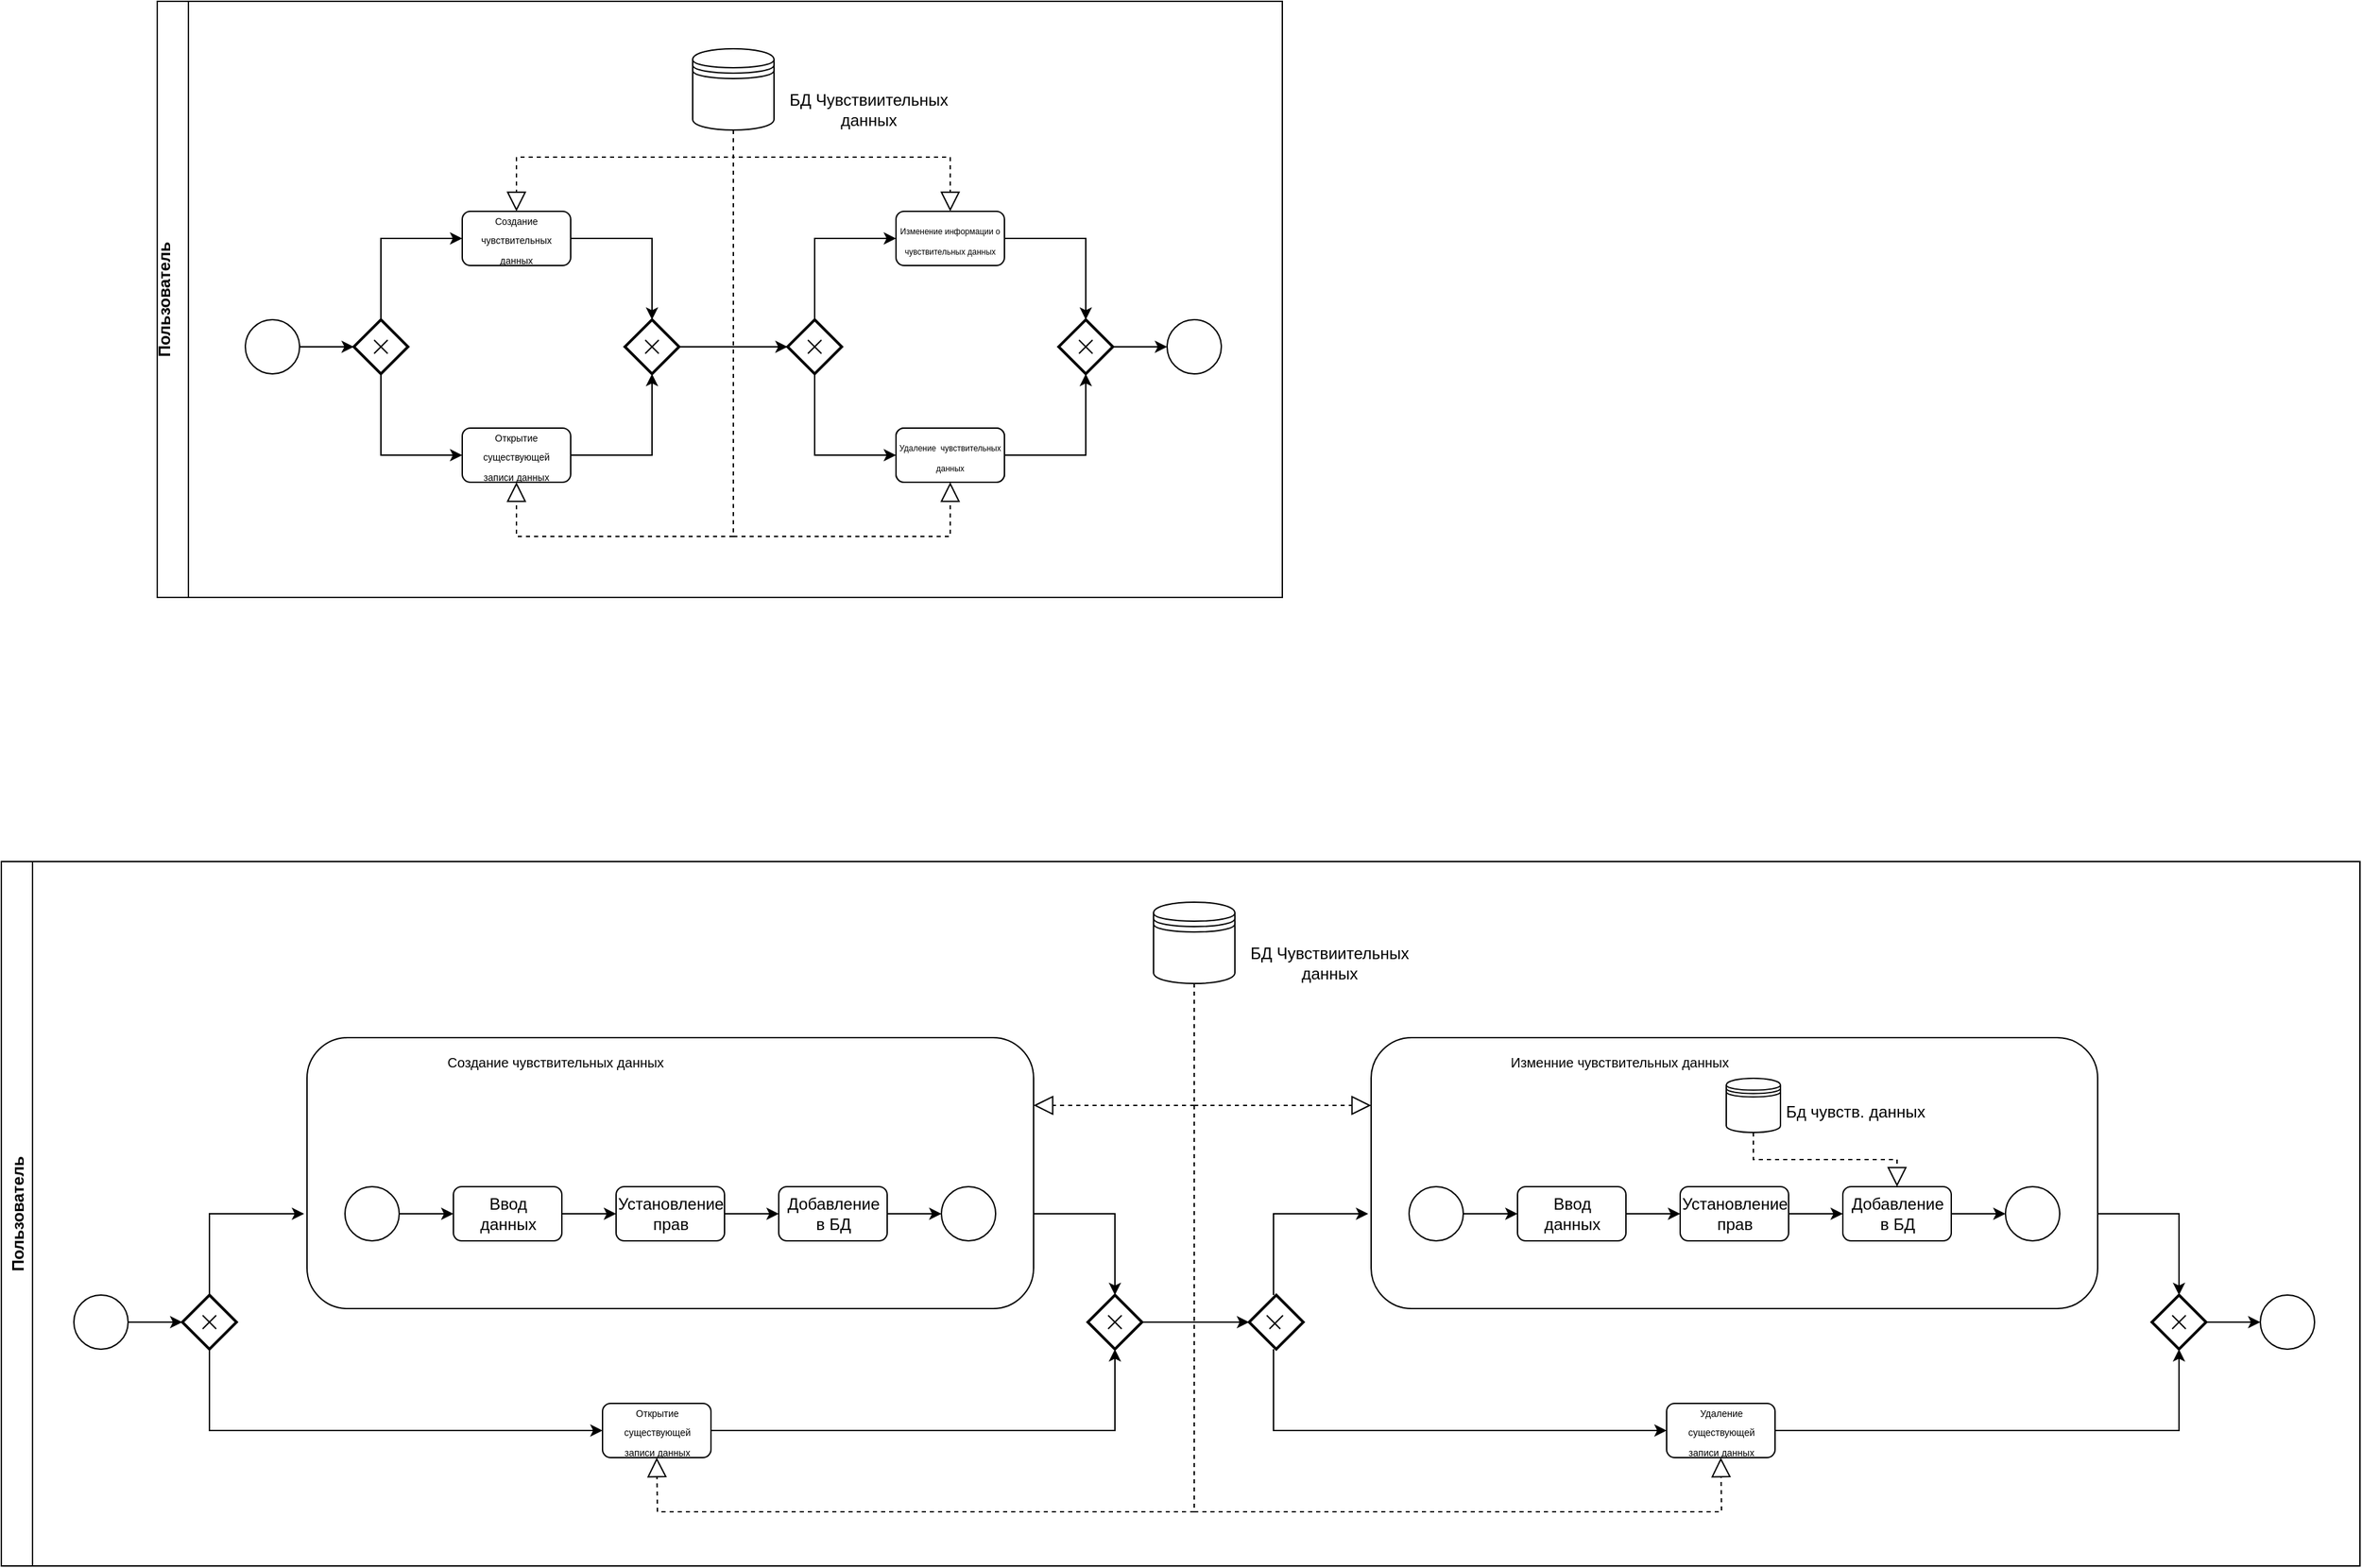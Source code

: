 <mxfile version="22.1.11" type="device">
  <diagram name="Страница — 1" id="q5DapD2C3K-lD5-cS6qq">
    <mxGraphModel dx="1647" dy="734" grid="0" gridSize="10" guides="1" tooltips="1" connect="1" arrows="1" fold="1" page="0" pageScale="1" pageWidth="827" pageHeight="1169" math="0" shadow="0">
      <root>
        <mxCell id="0" />
        <mxCell id="1" parent="0" />
        <mxCell id="Sv3gdEYGtk0QGJuTIO34-71" value="" style="rounded=1;whiteSpace=wrap;html=1;" vertex="1" parent="1">
          <mxGeometry x="85.5" y="850" width="536" height="200" as="geometry" />
        </mxCell>
        <mxCell id="Sv3gdEYGtk0QGJuTIO34-1" value="" style="ellipse;whiteSpace=wrap;html=1;aspect=fixed;" vertex="1" parent="1">
          <mxGeometry x="40" y="320" width="40" height="40" as="geometry" />
        </mxCell>
        <mxCell id="Sv3gdEYGtk0QGJuTIO34-2" value="" style="strokeWidth=2;html=1;shape=mxgraph.flowchart.decision;whiteSpace=wrap;" vertex="1" parent="1">
          <mxGeometry x="120" y="320" width="40" height="40" as="geometry" />
        </mxCell>
        <mxCell id="Sv3gdEYGtk0QGJuTIO34-3" value="" style="endArrow=classic;html=1;rounded=0;exitX=1;exitY=0.5;exitDx=0;exitDy=0;entryX=0;entryY=0.5;entryDx=0;entryDy=0;entryPerimeter=0;" edge="1" parent="1" source="Sv3gdEYGtk0QGJuTIO34-1" target="Sv3gdEYGtk0QGJuTIO34-2">
          <mxGeometry width="50" height="50" relative="1" as="geometry">
            <mxPoint x="180" y="360" as="sourcePoint" />
            <mxPoint x="230" y="310" as="targetPoint" />
          </mxGeometry>
        </mxCell>
        <mxCell id="Sv3gdEYGtk0QGJuTIO34-4" value="" style="endArrow=none;html=1;rounded=0;" edge="1" parent="1">
          <mxGeometry width="50" height="50" relative="1" as="geometry">
            <mxPoint x="135" y="345" as="sourcePoint" />
            <mxPoint x="145" y="335" as="targetPoint" />
          </mxGeometry>
        </mxCell>
        <mxCell id="Sv3gdEYGtk0QGJuTIO34-5" value="" style="endArrow=none;html=1;rounded=0;" edge="1" parent="1">
          <mxGeometry width="50" height="50" relative="1" as="geometry">
            <mxPoint x="135" y="335" as="sourcePoint" />
            <mxPoint x="145" y="345" as="targetPoint" />
            <Array as="points">
              <mxPoint x="135" y="335" />
            </Array>
          </mxGeometry>
        </mxCell>
        <mxCell id="Sv3gdEYGtk0QGJuTIO34-6" value="" style="rounded=1;whiteSpace=wrap;html=1;" vertex="1" parent="1">
          <mxGeometry x="200" y="240" width="80" height="40" as="geometry" />
        </mxCell>
        <mxCell id="Sv3gdEYGtk0QGJuTIO34-7" value="" style="endArrow=classic;html=1;rounded=0;exitX=0.5;exitY=0;exitDx=0;exitDy=0;exitPerimeter=0;entryX=0;entryY=0.5;entryDx=0;entryDy=0;" edge="1" parent="1" source="Sv3gdEYGtk0QGJuTIO34-2" target="Sv3gdEYGtk0QGJuTIO34-6">
          <mxGeometry width="50" height="50" relative="1" as="geometry">
            <mxPoint x="230" y="330" as="sourcePoint" />
            <mxPoint x="280" y="280" as="targetPoint" />
            <Array as="points">
              <mxPoint x="140" y="260" />
            </Array>
          </mxGeometry>
        </mxCell>
        <mxCell id="Sv3gdEYGtk0QGJuTIO34-8" value="" style="rounded=1;whiteSpace=wrap;html=1;" vertex="1" parent="1">
          <mxGeometry x="200" y="400" width="80" height="40" as="geometry" />
        </mxCell>
        <mxCell id="Sv3gdEYGtk0QGJuTIO34-9" value="" style="endArrow=classic;html=1;rounded=0;exitX=0.5;exitY=1;exitDx=0;exitDy=0;exitPerimeter=0;entryX=0;entryY=0.5;entryDx=0;entryDy=0;" edge="1" parent="1" target="Sv3gdEYGtk0QGJuTIO34-8" source="Sv3gdEYGtk0QGJuTIO34-2">
          <mxGeometry width="50" height="50" relative="1" as="geometry">
            <mxPoint x="140" y="480" as="sourcePoint" />
            <mxPoint x="280" y="440" as="targetPoint" />
            <Array as="points">
              <mxPoint x="140" y="420" />
            </Array>
          </mxGeometry>
        </mxCell>
        <mxCell id="Sv3gdEYGtk0QGJuTIO34-10" value="" style="strokeWidth=2;html=1;shape=mxgraph.flowchart.decision;whiteSpace=wrap;" vertex="1" parent="1">
          <mxGeometry x="320" y="320" width="40" height="40" as="geometry" />
        </mxCell>
        <mxCell id="Sv3gdEYGtk0QGJuTIO34-11" value="" style="endArrow=none;html=1;rounded=0;" edge="1" parent="1">
          <mxGeometry width="50" height="50" relative="1" as="geometry">
            <mxPoint x="335" y="345" as="sourcePoint" />
            <mxPoint x="345" y="335" as="targetPoint" />
          </mxGeometry>
        </mxCell>
        <mxCell id="Sv3gdEYGtk0QGJuTIO34-12" value="" style="endArrow=none;html=1;rounded=0;" edge="1" parent="1">
          <mxGeometry width="50" height="50" relative="1" as="geometry">
            <mxPoint x="335" y="335" as="sourcePoint" />
            <mxPoint x="345" y="345" as="targetPoint" />
            <Array as="points">
              <mxPoint x="335" y="335" />
            </Array>
          </mxGeometry>
        </mxCell>
        <mxCell id="Sv3gdEYGtk0QGJuTIO34-13" value="" style="endArrow=classic;html=1;rounded=0;" edge="1" parent="1">
          <mxGeometry width="50" height="50" relative="1" as="geometry">
            <mxPoint x="280" y="260" as="sourcePoint" />
            <mxPoint x="340" y="320" as="targetPoint" />
            <Array as="points">
              <mxPoint x="340" y="260" />
            </Array>
          </mxGeometry>
        </mxCell>
        <mxCell id="Sv3gdEYGtk0QGJuTIO34-14" value="" style="endArrow=classic;html=1;rounded=0;" edge="1" parent="1">
          <mxGeometry width="50" height="50" relative="1" as="geometry">
            <mxPoint x="280" y="420" as="sourcePoint" />
            <mxPoint x="340" y="360" as="targetPoint" />
            <Array as="points">
              <mxPoint x="340" y="420" />
            </Array>
          </mxGeometry>
        </mxCell>
        <mxCell id="Sv3gdEYGtk0QGJuTIO34-15" value="" style="strokeWidth=2;html=1;shape=mxgraph.flowchart.decision;whiteSpace=wrap;" vertex="1" parent="1">
          <mxGeometry x="440" y="320" width="40" height="40" as="geometry" />
        </mxCell>
        <mxCell id="Sv3gdEYGtk0QGJuTIO34-16" value="" style="endArrow=classic;html=1;rounded=0;exitX=1;exitY=0.5;exitDx=0;exitDy=0;entryX=0;entryY=0.5;entryDx=0;entryDy=0;entryPerimeter=0;" edge="1" parent="1" target="Sv3gdEYGtk0QGJuTIO34-15">
          <mxGeometry width="50" height="50" relative="1" as="geometry">
            <mxPoint x="360" y="340" as="sourcePoint" />
            <mxPoint x="550" y="310" as="targetPoint" />
          </mxGeometry>
        </mxCell>
        <mxCell id="Sv3gdEYGtk0QGJuTIO34-17" value="" style="endArrow=none;html=1;rounded=0;" edge="1" parent="1">
          <mxGeometry width="50" height="50" relative="1" as="geometry">
            <mxPoint x="455" y="345" as="sourcePoint" />
            <mxPoint x="465" y="335" as="targetPoint" />
          </mxGeometry>
        </mxCell>
        <mxCell id="Sv3gdEYGtk0QGJuTIO34-18" value="" style="endArrow=none;html=1;rounded=0;" edge="1" parent="1">
          <mxGeometry width="50" height="50" relative="1" as="geometry">
            <mxPoint x="455" y="335" as="sourcePoint" />
            <mxPoint x="465" y="345" as="targetPoint" />
            <Array as="points">
              <mxPoint x="455" y="335" />
            </Array>
          </mxGeometry>
        </mxCell>
        <mxCell id="Sv3gdEYGtk0QGJuTIO34-19" value="&lt;font style=&quot;font-size: 6px;&quot;&gt;Изменение информации о чувствительных данных&lt;br&gt;&lt;/font&gt;" style="rounded=1;whiteSpace=wrap;html=1;" vertex="1" parent="1">
          <mxGeometry x="520" y="240" width="80" height="40" as="geometry" />
        </mxCell>
        <mxCell id="Sv3gdEYGtk0QGJuTIO34-20" value="" style="endArrow=classic;html=1;rounded=0;exitX=0.5;exitY=0;exitDx=0;exitDy=0;exitPerimeter=0;entryX=0;entryY=0.5;entryDx=0;entryDy=0;" edge="1" parent="1" source="Sv3gdEYGtk0QGJuTIO34-15" target="Sv3gdEYGtk0QGJuTIO34-19">
          <mxGeometry width="50" height="50" relative="1" as="geometry">
            <mxPoint x="550" y="330" as="sourcePoint" />
            <mxPoint x="600" y="280" as="targetPoint" />
            <Array as="points">
              <mxPoint x="460" y="260" />
            </Array>
          </mxGeometry>
        </mxCell>
        <mxCell id="Sv3gdEYGtk0QGJuTIO34-21" value="" style="rounded=1;whiteSpace=wrap;html=1;" vertex="1" parent="1">
          <mxGeometry x="520" y="400" width="80" height="40" as="geometry" />
        </mxCell>
        <mxCell id="Sv3gdEYGtk0QGJuTIO34-22" value="" style="endArrow=classic;html=1;rounded=0;exitX=0.5;exitY=1;exitDx=0;exitDy=0;exitPerimeter=0;entryX=0;entryY=0.5;entryDx=0;entryDy=0;" edge="1" parent="1" source="Sv3gdEYGtk0QGJuTIO34-15" target="Sv3gdEYGtk0QGJuTIO34-21">
          <mxGeometry width="50" height="50" relative="1" as="geometry">
            <mxPoint x="460" y="480" as="sourcePoint" />
            <mxPoint x="600" y="440" as="targetPoint" />
            <Array as="points">
              <mxPoint x="460" y="420" />
            </Array>
          </mxGeometry>
        </mxCell>
        <mxCell id="Sv3gdEYGtk0QGJuTIO34-23" value="" style="strokeWidth=2;html=1;shape=mxgraph.flowchart.decision;whiteSpace=wrap;" vertex="1" parent="1">
          <mxGeometry x="640" y="320" width="40" height="40" as="geometry" />
        </mxCell>
        <mxCell id="Sv3gdEYGtk0QGJuTIO34-24" value="" style="endArrow=none;html=1;rounded=0;" edge="1" parent="1">
          <mxGeometry width="50" height="50" relative="1" as="geometry">
            <mxPoint x="655" y="345" as="sourcePoint" />
            <mxPoint x="665" y="335" as="targetPoint" />
          </mxGeometry>
        </mxCell>
        <mxCell id="Sv3gdEYGtk0QGJuTIO34-25" value="" style="endArrow=none;html=1;rounded=0;" edge="1" parent="1">
          <mxGeometry width="50" height="50" relative="1" as="geometry">
            <mxPoint x="655" y="335" as="sourcePoint" />
            <mxPoint x="665" y="345" as="targetPoint" />
            <Array as="points">
              <mxPoint x="655" y="335" />
            </Array>
          </mxGeometry>
        </mxCell>
        <mxCell id="Sv3gdEYGtk0QGJuTIO34-26" value="" style="endArrow=classic;html=1;rounded=0;exitX=1;exitY=0.5;exitDx=0;exitDy=0;" edge="1" parent="1" source="Sv3gdEYGtk0QGJuTIO34-19">
          <mxGeometry width="50" height="50" relative="1" as="geometry">
            <mxPoint x="540" y="320" as="sourcePoint" />
            <mxPoint x="660" y="320" as="targetPoint" />
            <Array as="points">
              <mxPoint x="660" y="260" />
            </Array>
          </mxGeometry>
        </mxCell>
        <mxCell id="Sv3gdEYGtk0QGJuTIO34-27" value="" style="endArrow=classic;html=1;rounded=0;exitX=1;exitY=0.5;exitDx=0;exitDy=0;" edge="1" parent="1" source="Sv3gdEYGtk0QGJuTIO34-32">
          <mxGeometry width="50" height="50" relative="1" as="geometry">
            <mxPoint x="710" y="420" as="sourcePoint" />
            <mxPoint x="660" y="360" as="targetPoint" />
            <Array as="points">
              <mxPoint x="660" y="420" />
            </Array>
          </mxGeometry>
        </mxCell>
        <mxCell id="Sv3gdEYGtk0QGJuTIO34-28" value="" style="endArrow=classic;html=1;rounded=0;exitX=1;exitY=0.5;exitDx=0;exitDy=0;exitPerimeter=0;" edge="1" parent="1" source="Sv3gdEYGtk0QGJuTIO34-23">
          <mxGeometry width="50" height="50" relative="1" as="geometry">
            <mxPoint x="700" y="360" as="sourcePoint" />
            <mxPoint x="720" y="340" as="targetPoint" />
          </mxGeometry>
        </mxCell>
        <mxCell id="Sv3gdEYGtk0QGJuTIO34-29" value="" style="ellipse;whiteSpace=wrap;html=1;aspect=fixed;" vertex="1" parent="1">
          <mxGeometry x="720" y="320" width="40" height="40" as="geometry" />
        </mxCell>
        <mxCell id="Sv3gdEYGtk0QGJuTIO34-30" value="&lt;font style=&quot;font-size: 7px;&quot;&gt;Создание чувствительных данных&lt;/font&gt;" style="text;html=1;strokeColor=none;fillColor=none;align=center;verticalAlign=middle;whiteSpace=wrap;rounded=0;" vertex="1" parent="1">
          <mxGeometry x="210" y="247.5" width="60" height="25" as="geometry" />
        </mxCell>
        <mxCell id="Sv3gdEYGtk0QGJuTIO34-31" value="&lt;font style=&quot;font-size: 7px;&quot;&gt;Открытие существующей записи данных&lt;/font&gt;" style="text;html=1;strokeColor=none;fillColor=none;align=center;verticalAlign=middle;whiteSpace=wrap;rounded=0;" vertex="1" parent="1">
          <mxGeometry x="210" y="407.5" width="60" height="25" as="geometry" />
        </mxCell>
        <mxCell id="Sv3gdEYGtk0QGJuTIO34-32" value="&lt;font style=&quot;font-size: 6px;&quot;&gt;Удаление&amp;nbsp; чувствительных данных&lt;br&gt;&lt;/font&gt;" style="rounded=1;whiteSpace=wrap;html=1;" vertex="1" parent="1">
          <mxGeometry x="520" y="400" width="80" height="40" as="geometry" />
        </mxCell>
        <mxCell id="Sv3gdEYGtk0QGJuTIO34-33" value="" style="shape=datastore;whiteSpace=wrap;html=1;" vertex="1" parent="1">
          <mxGeometry x="370" y="120" width="60" height="60" as="geometry" />
        </mxCell>
        <mxCell id="Sv3gdEYGtk0QGJuTIO34-34" value="" style="endArrow=block;dashed=1;endFill=0;endSize=12;html=1;rounded=0;exitX=0.5;exitY=1;exitDx=0;exitDy=0;entryX=0.5;entryY=0;entryDx=0;entryDy=0;" edge="1" parent="1" source="Sv3gdEYGtk0QGJuTIO34-33" target="Sv3gdEYGtk0QGJuTIO34-6">
          <mxGeometry width="160" relative="1" as="geometry">
            <mxPoint x="330" y="300" as="sourcePoint" />
            <mxPoint x="220" y="230" as="targetPoint" />
            <Array as="points">
              <mxPoint x="400" y="200" />
              <mxPoint x="240" y="200" />
            </Array>
          </mxGeometry>
        </mxCell>
        <mxCell id="Sv3gdEYGtk0QGJuTIO34-35" value="" style="endArrow=block;dashed=1;endFill=0;endSize=12;html=1;rounded=0;entryX=0.5;entryY=0;entryDx=0;entryDy=0;exitX=0.5;exitY=1;exitDx=0;exitDy=0;" edge="1" parent="1" source="Sv3gdEYGtk0QGJuTIO34-33" target="Sv3gdEYGtk0QGJuTIO34-19">
          <mxGeometry width="160" relative="1" as="geometry">
            <mxPoint x="330" y="300" as="sourcePoint" />
            <mxPoint x="490" y="300" as="targetPoint" />
            <Array as="points">
              <mxPoint x="400" y="200" />
              <mxPoint x="560" y="200" />
            </Array>
          </mxGeometry>
        </mxCell>
        <mxCell id="Sv3gdEYGtk0QGJuTIO34-36" value="" style="endArrow=block;dashed=1;endFill=0;endSize=12;html=1;rounded=0;exitX=0.5;exitY=1;exitDx=0;exitDy=0;entryX=0.5;entryY=1;entryDx=0;entryDy=0;" edge="1" parent="1" source="Sv3gdEYGtk0QGJuTIO34-33" target="Sv3gdEYGtk0QGJuTIO34-32">
          <mxGeometry width="160" relative="1" as="geometry">
            <mxPoint x="330" y="370" as="sourcePoint" />
            <mxPoint x="400" y="480" as="targetPoint" />
            <Array as="points">
              <mxPoint x="400" y="480" />
              <mxPoint x="560" y="480" />
            </Array>
          </mxGeometry>
        </mxCell>
        <mxCell id="Sv3gdEYGtk0QGJuTIO34-37" value="" style="endArrow=block;dashed=1;endFill=0;endSize=12;html=1;rounded=0;entryX=0.5;entryY=1;entryDx=0;entryDy=0;" edge="1" parent="1" target="Sv3gdEYGtk0QGJuTIO34-8">
          <mxGeometry width="160" relative="1" as="geometry">
            <mxPoint x="400" y="180" as="sourcePoint" />
            <mxPoint x="490" y="370" as="targetPoint" />
            <Array as="points">
              <mxPoint x="400" y="480" />
              <mxPoint x="240" y="480" />
            </Array>
          </mxGeometry>
        </mxCell>
        <mxCell id="Sv3gdEYGtk0QGJuTIO34-38" value="БД Чувствиительных данных" style="text;html=1;strokeColor=none;fillColor=none;align=center;verticalAlign=middle;whiteSpace=wrap;rounded=0;" vertex="1" parent="1">
          <mxGeometry x="430" y="150" width="140" height="30" as="geometry" />
        </mxCell>
        <mxCell id="Sv3gdEYGtk0QGJuTIO34-39" value="Пользователь&#xa;" style="swimlane;rotation=-90;" vertex="1" parent="1">
          <mxGeometry x="170" y="-110" width="440" height="830" as="geometry" />
        </mxCell>
        <mxCell id="Sv3gdEYGtk0QGJuTIO34-45" value="" style="ellipse;whiteSpace=wrap;html=1;aspect=fixed;" vertex="1" parent="1">
          <mxGeometry x="-86.5" y="1040" width="40" height="40" as="geometry" />
        </mxCell>
        <mxCell id="Sv3gdEYGtk0QGJuTIO34-46" value="" style="strokeWidth=2;html=1;shape=mxgraph.flowchart.decision;whiteSpace=wrap;" vertex="1" parent="1">
          <mxGeometry x="-6.5" y="1040" width="40" height="40" as="geometry" />
        </mxCell>
        <mxCell id="Sv3gdEYGtk0QGJuTIO34-47" value="" style="endArrow=classic;html=1;rounded=0;exitX=1;exitY=0.5;exitDx=0;exitDy=0;entryX=0;entryY=0.5;entryDx=0;entryDy=0;entryPerimeter=0;" edge="1" parent="1" source="Sv3gdEYGtk0QGJuTIO34-45" target="Sv3gdEYGtk0QGJuTIO34-46">
          <mxGeometry width="50" height="50" relative="1" as="geometry">
            <mxPoint x="53.5" y="1080" as="sourcePoint" />
            <mxPoint x="103.5" y="1030" as="targetPoint" />
          </mxGeometry>
        </mxCell>
        <mxCell id="Sv3gdEYGtk0QGJuTIO34-48" value="" style="endArrow=none;html=1;rounded=0;" edge="1" parent="1">
          <mxGeometry width="50" height="50" relative="1" as="geometry">
            <mxPoint x="8.5" y="1065" as="sourcePoint" />
            <mxPoint x="18.5" y="1055" as="targetPoint" />
          </mxGeometry>
        </mxCell>
        <mxCell id="Sv3gdEYGtk0QGJuTIO34-49" value="" style="endArrow=none;html=1;rounded=0;" edge="1" parent="1">
          <mxGeometry width="50" height="50" relative="1" as="geometry">
            <mxPoint x="8.5" y="1055" as="sourcePoint" />
            <mxPoint x="18.5" y="1065" as="targetPoint" />
            <Array as="points">
              <mxPoint x="8.5" y="1055" />
            </Array>
          </mxGeometry>
        </mxCell>
        <mxCell id="Sv3gdEYGtk0QGJuTIO34-50" value="" style="endArrow=classic;html=1;rounded=0;exitX=0.5;exitY=0;exitDx=0;exitDy=0;exitPerimeter=0;entryX=-0.004;entryY=0.65;entryDx=0;entryDy=0;entryPerimeter=0;" edge="1" parent="1" target="Sv3gdEYGtk0QGJuTIO34-71">
          <mxGeometry width="50" height="50" relative="1" as="geometry">
            <mxPoint x="13.5" y="1040" as="sourcePoint" />
            <mxPoint x="73.5" y="980" as="targetPoint" />
            <Array as="points">
              <mxPoint x="13.5" y="980" />
            </Array>
          </mxGeometry>
        </mxCell>
        <mxCell id="Sv3gdEYGtk0QGJuTIO34-51" value="" style="endArrow=classic;html=1;rounded=0;entryX=0;entryY=0.5;entryDx=0;entryDy=0;" edge="1" parent="1" target="Sv3gdEYGtk0QGJuTIO34-78">
          <mxGeometry width="50" height="50" relative="1" as="geometry">
            <mxPoint x="13.5" y="1080" as="sourcePoint" />
            <mxPoint x="73.5" y="1140" as="targetPoint" />
            <Array as="points">
              <mxPoint x="13.5" y="1140" />
              <mxPoint x="43.5" y="1140" />
            </Array>
          </mxGeometry>
        </mxCell>
        <mxCell id="Sv3gdEYGtk0QGJuTIO34-52" value="" style="ellipse;whiteSpace=wrap;html=1;aspect=fixed;" vertex="1" parent="1">
          <mxGeometry x="113.5" y="960" width="40" height="40" as="geometry" />
        </mxCell>
        <mxCell id="Sv3gdEYGtk0QGJuTIO34-53" value="" style="endArrow=classic;html=1;rounded=0;exitX=1;exitY=0.5;exitDx=0;exitDy=0;" edge="1" parent="1" source="Sv3gdEYGtk0QGJuTIO34-52">
          <mxGeometry width="50" height="50" relative="1" as="geometry">
            <mxPoint x="263.5" y="1080" as="sourcePoint" />
            <mxPoint x="193.5" y="980" as="targetPoint" />
          </mxGeometry>
        </mxCell>
        <mxCell id="Sv3gdEYGtk0QGJuTIO34-54" value="" style="rounded=1;whiteSpace=wrap;html=1;" vertex="1" parent="1">
          <mxGeometry x="193.5" y="960" width="80" height="40" as="geometry" />
        </mxCell>
        <mxCell id="Sv3gdEYGtk0QGJuTIO34-55" value="" style="endArrow=classic;html=1;rounded=0;exitX=1;exitY=0.5;exitDx=0;exitDy=0;" edge="1" parent="1">
          <mxGeometry width="50" height="50" relative="1" as="geometry">
            <mxPoint x="273.5" y="980" as="sourcePoint" />
            <mxPoint x="313.5" y="980" as="targetPoint" />
          </mxGeometry>
        </mxCell>
        <mxCell id="Sv3gdEYGtk0QGJuTIO34-56" value="" style="rounded=1;whiteSpace=wrap;html=1;" vertex="1" parent="1">
          <mxGeometry x="313.5" y="960" width="80" height="40" as="geometry" />
        </mxCell>
        <mxCell id="Sv3gdEYGtk0QGJuTIO34-57" value="" style="ellipse;whiteSpace=wrap;html=1;aspect=fixed;" vertex="1" parent="1">
          <mxGeometry x="553.5" y="960" width="40" height="40" as="geometry" />
        </mxCell>
        <mxCell id="Sv3gdEYGtk0QGJuTIO34-60" value="Ввод данных" style="text;html=1;strokeColor=none;fillColor=none;align=center;verticalAlign=middle;whiteSpace=wrap;rounded=0;" vertex="1" parent="1">
          <mxGeometry x="203.5" y="965" width="60" height="30" as="geometry" />
        </mxCell>
        <mxCell id="Sv3gdEYGtk0QGJuTIO34-61" value="Установление прав" style="text;html=1;strokeColor=none;fillColor=none;align=center;verticalAlign=middle;whiteSpace=wrap;rounded=0;" vertex="1" parent="1">
          <mxGeometry x="323.5" y="965" width="60" height="30" as="geometry" />
        </mxCell>
        <mxCell id="Sv3gdEYGtk0QGJuTIO34-62" value="" style="endArrow=classic;html=1;rounded=0;exitX=1;exitY=0.5;exitDx=0;exitDy=0;" edge="1" parent="1">
          <mxGeometry width="50" height="50" relative="1" as="geometry">
            <mxPoint x="393.5" y="980" as="sourcePoint" />
            <mxPoint x="433.5" y="980" as="targetPoint" />
          </mxGeometry>
        </mxCell>
        <mxCell id="Sv3gdEYGtk0QGJuTIO34-63" value="" style="rounded=1;whiteSpace=wrap;html=1;" vertex="1" parent="1">
          <mxGeometry x="433.5" y="960" width="80" height="40" as="geometry" />
        </mxCell>
        <mxCell id="Sv3gdEYGtk0QGJuTIO34-64" value="" style="endArrow=classic;html=1;rounded=0;entryX=0;entryY=0.5;entryDx=0;entryDy=0;exitX=1;exitY=0.5;exitDx=0;exitDy=0;" edge="1" parent="1" source="Sv3gdEYGtk0QGJuTIO34-63">
          <mxGeometry width="50" height="50" relative="1" as="geometry">
            <mxPoint x="383.5" y="1080" as="sourcePoint" />
            <mxPoint x="553.5" y="980" as="targetPoint" />
          </mxGeometry>
        </mxCell>
        <mxCell id="Sv3gdEYGtk0QGJuTIO34-65" value="Добавление в БД" style="text;html=1;strokeColor=none;fillColor=none;align=center;verticalAlign=middle;whiteSpace=wrap;rounded=0;" vertex="1" parent="1">
          <mxGeometry x="443.5" y="965" width="60" height="30" as="geometry" />
        </mxCell>
        <mxCell id="Sv3gdEYGtk0QGJuTIO34-72" value="&lt;font style=&quot;font-size: 10px;&quot;&gt;Создание чувствительных данных&lt;/font&gt;" style="text;html=1;strokeColor=none;fillColor=none;align=center;verticalAlign=middle;whiteSpace=wrap;rounded=0;" vertex="1" parent="1">
          <mxGeometry x="173.5" y="855" width="190" height="25" as="geometry" />
        </mxCell>
        <mxCell id="Sv3gdEYGtk0QGJuTIO34-73" value="" style="strokeWidth=2;html=1;shape=mxgraph.flowchart.decision;whiteSpace=wrap;" vertex="1" parent="1">
          <mxGeometry x="661.5" y="1040" width="40" height="40" as="geometry" />
        </mxCell>
        <mxCell id="Sv3gdEYGtk0QGJuTIO34-74" value="" style="endArrow=none;html=1;rounded=0;" edge="1" parent="1">
          <mxGeometry width="50" height="50" relative="1" as="geometry">
            <mxPoint x="676.5" y="1065" as="sourcePoint" />
            <mxPoint x="686.5" y="1055" as="targetPoint" />
          </mxGeometry>
        </mxCell>
        <mxCell id="Sv3gdEYGtk0QGJuTIO34-75" value="" style="endArrow=none;html=1;rounded=0;" edge="1" parent="1">
          <mxGeometry width="50" height="50" relative="1" as="geometry">
            <mxPoint x="676.5" y="1055" as="sourcePoint" />
            <mxPoint x="686.5" y="1065" as="targetPoint" />
            <Array as="points">
              <mxPoint x="676.5" y="1055" />
            </Array>
          </mxGeometry>
        </mxCell>
        <mxCell id="Sv3gdEYGtk0QGJuTIO34-76" value="" style="endArrow=classic;html=1;rounded=0;" edge="1" parent="1">
          <mxGeometry width="50" height="50" relative="1" as="geometry">
            <mxPoint x="621.5" y="980" as="sourcePoint" />
            <mxPoint x="681.5" y="1040" as="targetPoint" />
            <Array as="points">
              <mxPoint x="681.5" y="980" />
            </Array>
          </mxGeometry>
        </mxCell>
        <mxCell id="Sv3gdEYGtk0QGJuTIO34-77" value="" style="endArrow=classic;html=1;rounded=0;exitX=1;exitY=0.5;exitDx=0;exitDy=0;" edge="1" parent="1" source="Sv3gdEYGtk0QGJuTIO34-78">
          <mxGeometry width="50" height="50" relative="1" as="geometry">
            <mxPoint x="621.5" y="1140" as="sourcePoint" />
            <mxPoint x="681.5" y="1080" as="targetPoint" />
            <Array as="points">
              <mxPoint x="681.5" y="1140" />
            </Array>
          </mxGeometry>
        </mxCell>
        <mxCell id="Sv3gdEYGtk0QGJuTIO34-78" value="" style="rounded=1;whiteSpace=wrap;html=1;" vertex="1" parent="1">
          <mxGeometry x="303.5" y="1120" width="80" height="40" as="geometry" />
        </mxCell>
        <mxCell id="Sv3gdEYGtk0QGJuTIO34-79" value="&lt;font style=&quot;font-size: 7px;&quot;&gt;Открытие существующей записи данных&lt;/font&gt;" style="text;html=1;strokeColor=none;fillColor=none;align=center;verticalAlign=middle;whiteSpace=wrap;rounded=0;" vertex="1" parent="1">
          <mxGeometry x="313.5" y="1127.5" width="60" height="25" as="geometry" />
        </mxCell>
        <mxCell id="Sv3gdEYGtk0QGJuTIO34-80" value="" style="strokeWidth=2;html=1;shape=mxgraph.flowchart.decision;whiteSpace=wrap;" vertex="1" parent="1">
          <mxGeometry x="780.5" y="1040" width="40" height="40" as="geometry" />
        </mxCell>
        <mxCell id="Sv3gdEYGtk0QGJuTIO34-81" value="" style="endArrow=classic;html=1;rounded=0;exitX=1;exitY=0.5;exitDx=0;exitDy=0;entryX=0;entryY=0.5;entryDx=0;entryDy=0;entryPerimeter=0;" edge="1" parent="1" target="Sv3gdEYGtk0QGJuTIO34-80">
          <mxGeometry width="50" height="50" relative="1" as="geometry">
            <mxPoint x="700.5" y="1060" as="sourcePoint" />
            <mxPoint x="890.5" y="1030" as="targetPoint" />
          </mxGeometry>
        </mxCell>
        <mxCell id="Sv3gdEYGtk0QGJuTIO34-82" value="" style="endArrow=none;html=1;rounded=0;" edge="1" parent="1">
          <mxGeometry width="50" height="50" relative="1" as="geometry">
            <mxPoint x="795.5" y="1065" as="sourcePoint" />
            <mxPoint x="805.5" y="1055" as="targetPoint" />
          </mxGeometry>
        </mxCell>
        <mxCell id="Sv3gdEYGtk0QGJuTIO34-84" value="" style="rounded=1;whiteSpace=wrap;html=1;" vertex="1" parent="1">
          <mxGeometry x="870.5" y="850" width="536" height="200" as="geometry" />
        </mxCell>
        <mxCell id="Sv3gdEYGtk0QGJuTIO34-86" value="" style="endArrow=none;html=1;rounded=0;" edge="1" parent="1">
          <mxGeometry width="50" height="50" relative="1" as="geometry">
            <mxPoint x="793.5" y="1055" as="sourcePoint" />
            <mxPoint x="803.5" y="1065" as="targetPoint" />
            <Array as="points">
              <mxPoint x="793.5" y="1055" />
            </Array>
          </mxGeometry>
        </mxCell>
        <mxCell id="Sv3gdEYGtk0QGJuTIO34-87" value="" style="endArrow=classic;html=1;rounded=0;exitX=0.5;exitY=0;exitDx=0;exitDy=0;exitPerimeter=0;entryX=-0.004;entryY=0.65;entryDx=0;entryDy=0;entryPerimeter=0;" edge="1" parent="1" target="Sv3gdEYGtk0QGJuTIO34-84">
          <mxGeometry width="50" height="50" relative="1" as="geometry">
            <mxPoint x="798.5" y="1040" as="sourcePoint" />
            <mxPoint x="858.5" y="980" as="targetPoint" />
            <Array as="points">
              <mxPoint x="798.5" y="980" />
            </Array>
          </mxGeometry>
        </mxCell>
        <mxCell id="Sv3gdEYGtk0QGJuTIO34-88" value="" style="endArrow=classic;html=1;rounded=0;entryX=0;entryY=0.5;entryDx=0;entryDy=0;" edge="1" parent="1" target="Sv3gdEYGtk0QGJuTIO34-110">
          <mxGeometry width="50" height="50" relative="1" as="geometry">
            <mxPoint x="798.5" y="1080" as="sourcePoint" />
            <mxPoint x="858.5" y="1140" as="targetPoint" />
            <Array as="points">
              <mxPoint x="798.5" y="1140" />
              <mxPoint x="828.5" y="1140" />
            </Array>
          </mxGeometry>
        </mxCell>
        <mxCell id="Sv3gdEYGtk0QGJuTIO34-89" value="" style="ellipse;whiteSpace=wrap;html=1;aspect=fixed;" vertex="1" parent="1">
          <mxGeometry x="898.5" y="960" width="40" height="40" as="geometry" />
        </mxCell>
        <mxCell id="Sv3gdEYGtk0QGJuTIO34-90" value="" style="endArrow=classic;html=1;rounded=0;exitX=1;exitY=0.5;exitDx=0;exitDy=0;" edge="1" parent="1" source="Sv3gdEYGtk0QGJuTIO34-89">
          <mxGeometry width="50" height="50" relative="1" as="geometry">
            <mxPoint x="1048.5" y="1080" as="sourcePoint" />
            <mxPoint x="978.5" y="980" as="targetPoint" />
          </mxGeometry>
        </mxCell>
        <mxCell id="Sv3gdEYGtk0QGJuTIO34-91" value="" style="rounded=1;whiteSpace=wrap;html=1;" vertex="1" parent="1">
          <mxGeometry x="978.5" y="960" width="80" height="40" as="geometry" />
        </mxCell>
        <mxCell id="Sv3gdEYGtk0QGJuTIO34-92" value="" style="endArrow=classic;html=1;rounded=0;exitX=1;exitY=0.5;exitDx=0;exitDy=0;" edge="1" parent="1">
          <mxGeometry width="50" height="50" relative="1" as="geometry">
            <mxPoint x="1058.5" y="980" as="sourcePoint" />
            <mxPoint x="1098.5" y="980" as="targetPoint" />
          </mxGeometry>
        </mxCell>
        <mxCell id="Sv3gdEYGtk0QGJuTIO34-93" value="" style="rounded=1;whiteSpace=wrap;html=1;" vertex="1" parent="1">
          <mxGeometry x="1098.5" y="960" width="80" height="40" as="geometry" />
        </mxCell>
        <mxCell id="Sv3gdEYGtk0QGJuTIO34-94" value="" style="ellipse;whiteSpace=wrap;html=1;aspect=fixed;" vertex="1" parent="1">
          <mxGeometry x="1338.5" y="960" width="40" height="40" as="geometry" />
        </mxCell>
        <mxCell id="Sv3gdEYGtk0QGJuTIO34-95" value="Ввод данных" style="text;html=1;strokeColor=none;fillColor=none;align=center;verticalAlign=middle;whiteSpace=wrap;rounded=0;" vertex="1" parent="1">
          <mxGeometry x="988.5" y="965" width="60" height="30" as="geometry" />
        </mxCell>
        <mxCell id="Sv3gdEYGtk0QGJuTIO34-96" value="Установление прав" style="text;html=1;strokeColor=none;fillColor=none;align=center;verticalAlign=middle;whiteSpace=wrap;rounded=0;" vertex="1" parent="1">
          <mxGeometry x="1108.5" y="965" width="60" height="30" as="geometry" />
        </mxCell>
        <mxCell id="Sv3gdEYGtk0QGJuTIO34-97" value="" style="endArrow=classic;html=1;rounded=0;exitX=1;exitY=0.5;exitDx=0;exitDy=0;" edge="1" parent="1">
          <mxGeometry width="50" height="50" relative="1" as="geometry">
            <mxPoint x="1178.5" y="980" as="sourcePoint" />
            <mxPoint x="1218.5" y="980" as="targetPoint" />
          </mxGeometry>
        </mxCell>
        <mxCell id="Sv3gdEYGtk0QGJuTIO34-98" value="" style="rounded=1;whiteSpace=wrap;html=1;" vertex="1" parent="1">
          <mxGeometry x="1218.5" y="960" width="80" height="40" as="geometry" />
        </mxCell>
        <mxCell id="Sv3gdEYGtk0QGJuTIO34-99" value="" style="endArrow=classic;html=1;rounded=0;entryX=0;entryY=0.5;entryDx=0;entryDy=0;exitX=1;exitY=0.5;exitDx=0;exitDy=0;" edge="1" parent="1" source="Sv3gdEYGtk0QGJuTIO34-98">
          <mxGeometry width="50" height="50" relative="1" as="geometry">
            <mxPoint x="1168.5" y="1080" as="sourcePoint" />
            <mxPoint x="1338.5" y="980" as="targetPoint" />
          </mxGeometry>
        </mxCell>
        <mxCell id="Sv3gdEYGtk0QGJuTIO34-100" value="Добавление в БД" style="text;html=1;strokeColor=none;fillColor=none;align=center;verticalAlign=middle;whiteSpace=wrap;rounded=0;" vertex="1" parent="1">
          <mxGeometry x="1228.5" y="965" width="60" height="30" as="geometry" />
        </mxCell>
        <mxCell id="Sv3gdEYGtk0QGJuTIO34-101" value="" style="shape=datastore;whiteSpace=wrap;html=1;" vertex="1" parent="1">
          <mxGeometry x="1132.5" y="880" width="40" height="40" as="geometry" />
        </mxCell>
        <mxCell id="Sv3gdEYGtk0QGJuTIO34-102" value="Бд чувств. данных" style="text;html=1;strokeColor=none;fillColor=none;align=center;verticalAlign=middle;whiteSpace=wrap;rounded=0;" vertex="1" parent="1">
          <mxGeometry x="1172.5" y="890" width="110" height="30" as="geometry" />
        </mxCell>
        <mxCell id="Sv3gdEYGtk0QGJuTIO34-103" value="" style="endArrow=block;dashed=1;endFill=0;endSize=12;html=1;rounded=0;entryX=0.5;entryY=0;entryDx=0;entryDy=0;exitX=0.5;exitY=1;exitDx=0;exitDy=0;" edge="1" parent="1" source="Sv3gdEYGtk0QGJuTIO34-101" target="Sv3gdEYGtk0QGJuTIO34-98">
          <mxGeometry width="160" relative="1" as="geometry">
            <mxPoint x="998.5" y="910" as="sourcePoint" />
            <mxPoint x="1158.5" y="910" as="targetPoint" />
            <Array as="points">
              <mxPoint x="1152.5" y="940" />
              <mxPoint x="1258.5" y="940" />
            </Array>
          </mxGeometry>
        </mxCell>
        <mxCell id="Sv3gdEYGtk0QGJuTIO34-104" value="&lt;font style=&quot;font-size: 10px;&quot;&gt;Изменние чувствительных данных&lt;/font&gt;" style="text;html=1;strokeColor=none;fillColor=none;align=center;verticalAlign=middle;whiteSpace=wrap;rounded=0;" vertex="1" parent="1">
          <mxGeometry x="958.5" y="855" width="190" height="25" as="geometry" />
        </mxCell>
        <mxCell id="Sv3gdEYGtk0QGJuTIO34-105" value="" style="strokeWidth=2;html=1;shape=mxgraph.flowchart.decision;whiteSpace=wrap;" vertex="1" parent="1">
          <mxGeometry x="1446.5" y="1040" width="40" height="40" as="geometry" />
        </mxCell>
        <mxCell id="Sv3gdEYGtk0QGJuTIO34-106" value="" style="endArrow=none;html=1;rounded=0;" edge="1" parent="1">
          <mxGeometry width="50" height="50" relative="1" as="geometry">
            <mxPoint x="1461.5" y="1065" as="sourcePoint" />
            <mxPoint x="1471.5" y="1055" as="targetPoint" />
          </mxGeometry>
        </mxCell>
        <mxCell id="Sv3gdEYGtk0QGJuTIO34-107" value="" style="endArrow=none;html=1;rounded=0;" edge="1" parent="1">
          <mxGeometry width="50" height="50" relative="1" as="geometry">
            <mxPoint x="1461.5" y="1055" as="sourcePoint" />
            <mxPoint x="1471.5" y="1065" as="targetPoint" />
            <Array as="points">
              <mxPoint x="1461.5" y="1055" />
            </Array>
          </mxGeometry>
        </mxCell>
        <mxCell id="Sv3gdEYGtk0QGJuTIO34-108" value="" style="endArrow=classic;html=1;rounded=0;" edge="1" parent="1">
          <mxGeometry width="50" height="50" relative="1" as="geometry">
            <mxPoint x="1406.5" y="980" as="sourcePoint" />
            <mxPoint x="1466.5" y="1040" as="targetPoint" />
            <Array as="points">
              <mxPoint x="1466.5" y="980" />
            </Array>
          </mxGeometry>
        </mxCell>
        <mxCell id="Sv3gdEYGtk0QGJuTIO34-109" value="" style="endArrow=classic;html=1;rounded=0;exitX=1;exitY=0.5;exitDx=0;exitDy=0;" edge="1" parent="1" source="Sv3gdEYGtk0QGJuTIO34-110">
          <mxGeometry width="50" height="50" relative="1" as="geometry">
            <mxPoint x="1406.5" y="1140" as="sourcePoint" />
            <mxPoint x="1466.5" y="1080" as="targetPoint" />
            <Array as="points">
              <mxPoint x="1466.5" y="1140" />
            </Array>
          </mxGeometry>
        </mxCell>
        <mxCell id="Sv3gdEYGtk0QGJuTIO34-110" value="" style="rounded=1;whiteSpace=wrap;html=1;" vertex="1" parent="1">
          <mxGeometry x="1088.5" y="1120" width="80" height="40" as="geometry" />
        </mxCell>
        <mxCell id="Sv3gdEYGtk0QGJuTIO34-111" value="&lt;font style=&quot;font-size: 7px;&quot;&gt;Удаление существующей записи данных&lt;/font&gt;" style="text;html=1;strokeColor=none;fillColor=none;align=center;verticalAlign=middle;whiteSpace=wrap;rounded=0;" vertex="1" parent="1">
          <mxGeometry x="1098.5" y="1127.5" width="60" height="25" as="geometry" />
        </mxCell>
        <mxCell id="Sv3gdEYGtk0QGJuTIO34-112" value="" style="endArrow=classic;html=1;rounded=0;exitX=1;exitY=0.5;exitDx=0;exitDy=0;exitPerimeter=0;" edge="1" parent="1">
          <mxGeometry width="50" height="50" relative="1" as="geometry">
            <mxPoint x="1486.5" y="1060" as="sourcePoint" />
            <mxPoint x="1526.5" y="1060" as="targetPoint" />
          </mxGeometry>
        </mxCell>
        <mxCell id="Sv3gdEYGtk0QGJuTIO34-113" value="" style="ellipse;whiteSpace=wrap;html=1;aspect=fixed;" vertex="1" parent="1">
          <mxGeometry x="1526.5" y="1040" width="40" height="40" as="geometry" />
        </mxCell>
        <mxCell id="Sv3gdEYGtk0QGJuTIO34-114" value="" style="shape=datastore;whiteSpace=wrap;html=1;" vertex="1" parent="1">
          <mxGeometry x="710" y="750" width="60" height="60" as="geometry" />
        </mxCell>
        <mxCell id="Sv3gdEYGtk0QGJuTIO34-115" value="" style="endArrow=block;dashed=1;endFill=0;endSize=12;html=1;rounded=0;exitX=0.5;exitY=1;exitDx=0;exitDy=0;entryX=1;entryY=0.25;entryDx=0;entryDy=0;" edge="1" parent="1" source="Sv3gdEYGtk0QGJuTIO34-114" target="Sv3gdEYGtk0QGJuTIO34-71">
          <mxGeometry width="160" relative="1" as="geometry">
            <mxPoint x="640" y="1020" as="sourcePoint" />
            <mxPoint x="800" y="1020" as="targetPoint" />
            <Array as="points">
              <mxPoint x="740" y="900" />
            </Array>
          </mxGeometry>
        </mxCell>
        <mxCell id="Sv3gdEYGtk0QGJuTIO34-116" value="" style="endArrow=block;dashed=1;endFill=0;endSize=12;html=1;rounded=0;entryX=0.5;entryY=1;entryDx=0;entryDy=0;" edge="1" parent="1" target="Sv3gdEYGtk0QGJuTIO34-78">
          <mxGeometry width="160" relative="1" as="geometry">
            <mxPoint x="740" y="810" as="sourcePoint" />
            <mxPoint x="800" y="1020" as="targetPoint" />
            <Array as="points">
              <mxPoint x="740" y="1200" />
              <mxPoint x="344" y="1200" />
            </Array>
          </mxGeometry>
        </mxCell>
        <mxCell id="Sv3gdEYGtk0QGJuTIO34-117" value="" style="endArrow=block;dashed=1;endFill=0;endSize=12;html=1;rounded=0;exitX=0.5;exitY=1;exitDx=0;exitDy=0;entryX=0;entryY=0.25;entryDx=0;entryDy=0;" edge="1" parent="1" source="Sv3gdEYGtk0QGJuTIO34-114" target="Sv3gdEYGtk0QGJuTIO34-84">
          <mxGeometry width="160" relative="1" as="geometry">
            <mxPoint x="890" y="1010" as="sourcePoint" />
            <mxPoint x="1050" y="1010" as="targetPoint" />
            <Array as="points">
              <mxPoint x="740" y="900" />
            </Array>
          </mxGeometry>
        </mxCell>
        <mxCell id="Sv3gdEYGtk0QGJuTIO34-118" value="" style="endArrow=block;dashed=1;endFill=0;endSize=12;html=1;rounded=0;exitX=0.5;exitY=1;exitDx=0;exitDy=0;entryX=0.5;entryY=1;entryDx=0;entryDy=0;" edge="1" parent="1" source="Sv3gdEYGtk0QGJuTIO34-114" target="Sv3gdEYGtk0QGJuTIO34-110">
          <mxGeometry width="160" relative="1" as="geometry">
            <mxPoint x="890" y="1010" as="sourcePoint" />
            <mxPoint x="1050" y="1010" as="targetPoint" />
            <Array as="points">
              <mxPoint x="740" y="960" />
              <mxPoint x="740" y="1200" />
              <mxPoint x="1129" y="1200" />
            </Array>
          </mxGeometry>
        </mxCell>
        <mxCell id="Sv3gdEYGtk0QGJuTIO34-119" value="БД Чувствиительных данных" style="text;html=1;strokeColor=none;fillColor=none;align=center;verticalAlign=middle;whiteSpace=wrap;rounded=0;" vertex="1" parent="1">
          <mxGeometry x="770" y="780" width="140" height="30" as="geometry" />
        </mxCell>
        <mxCell id="Sv3gdEYGtk0QGJuTIO34-120" value="Пользователь" style="swimlane;rotation=-90;startSize=23;" vertex="1" parent="1">
          <mxGeometry x="470" y="110" width="520" height="1740" as="geometry" />
        </mxCell>
      </root>
    </mxGraphModel>
  </diagram>
</mxfile>
